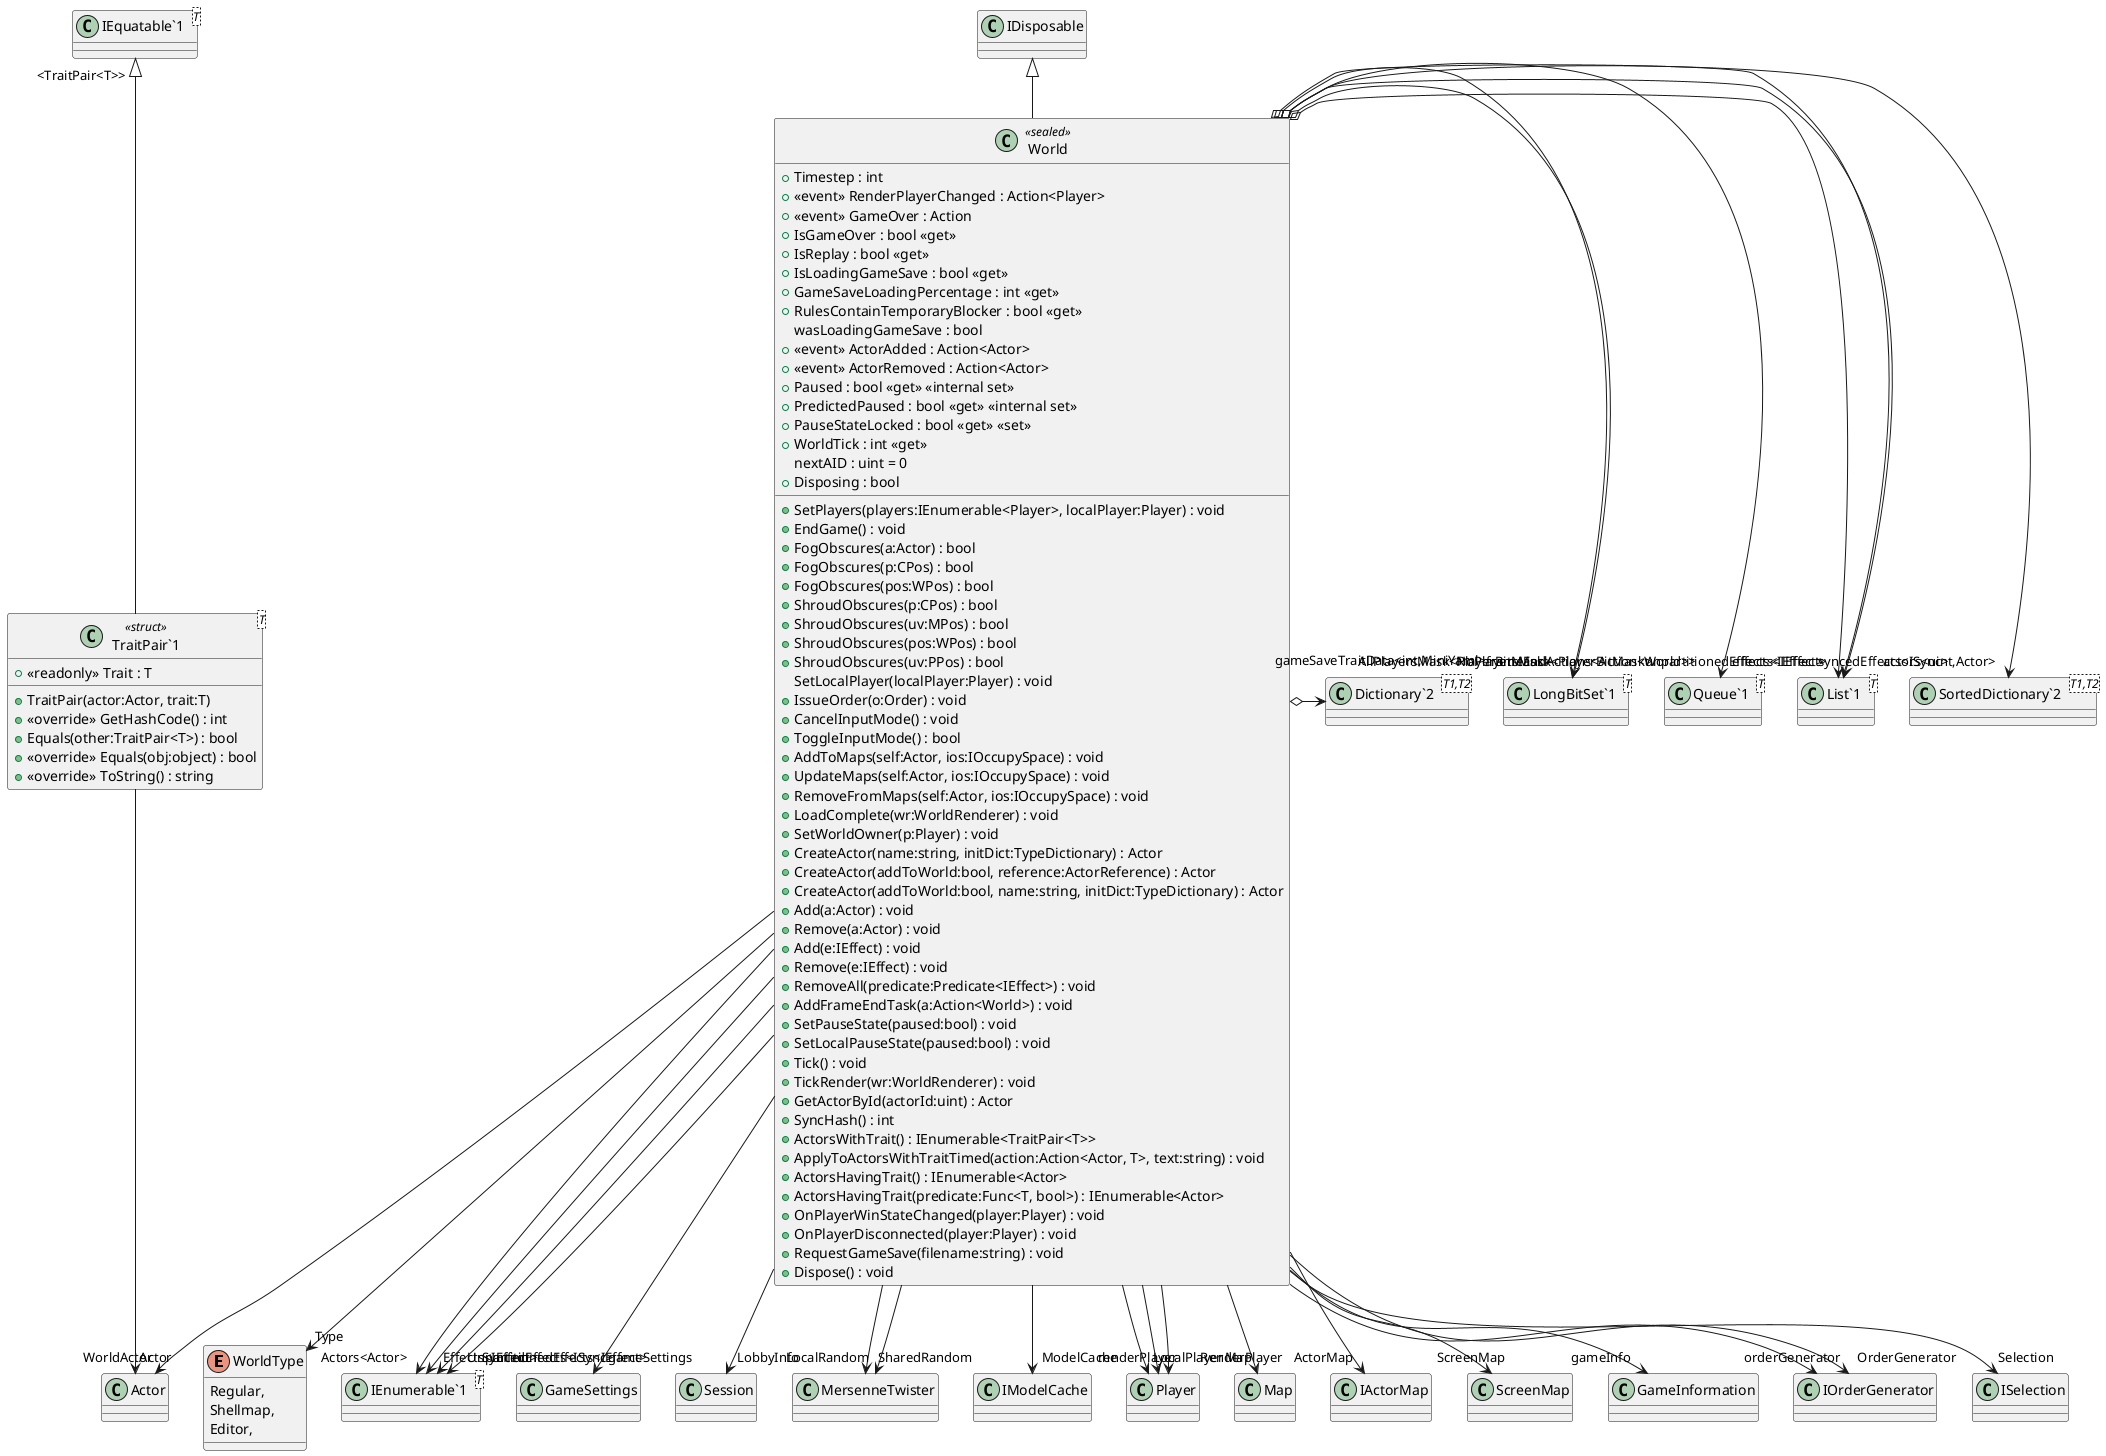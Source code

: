 @startuml
enum WorldType {
    Regular,
    Shellmap,
    Editor,
}
class World <<sealed>> {
    + Timestep : int
    +  <<event>> RenderPlayerChanged : Action<Player> 
    + SetPlayers(players:IEnumerable<Player>, localPlayer:Player) : void
    +  <<event>> GameOver : Action 
    + IsGameOver : bool <<get>>
    + EndGame() : void
    + FogObscures(a:Actor) : bool
    + FogObscures(p:CPos) : bool
    + FogObscures(pos:WPos) : bool
    + ShroudObscures(p:CPos) : bool
    + ShroudObscures(uv:MPos) : bool
    + ShroudObscures(pos:WPos) : bool
    + ShroudObscures(uv:PPos) : bool
    + IsReplay : bool <<get>>
    + IsLoadingGameSave : bool <<get>>
    + GameSaveLoadingPercentage : int <<get>>
    SetLocalPlayer(localPlayer:Player) : void
    + IssueOrder(o:Order) : void
    + CancelInputMode() : void
    + ToggleInputMode() : bool
    + RulesContainTemporaryBlocker : bool <<get>>
    wasLoadingGameSave : bool
    + AddToMaps(self:Actor, ios:IOccupySpace) : void
    + UpdateMaps(self:Actor, ios:IOccupySpace) : void
    + RemoveFromMaps(self:Actor, ios:IOccupySpace) : void
    + LoadComplete(wr:WorldRenderer) : void
    + SetWorldOwner(p:Player) : void
    + CreateActor(name:string, initDict:TypeDictionary) : Actor
    + CreateActor(addToWorld:bool, reference:ActorReference) : Actor
    + CreateActor(addToWorld:bool, name:string, initDict:TypeDictionary) : Actor
    + Add(a:Actor) : void
    + Remove(a:Actor) : void
    + Add(e:IEffect) : void
    + Remove(e:IEffect) : void
    + RemoveAll(predicate:Predicate<IEffect>) : void
    + AddFrameEndTask(a:Action<World>) : void
    +  <<event>> ActorAdded : Action<Actor> 
    +  <<event>> ActorRemoved : Action<Actor> 
    + Paused : bool <<get>> <<internal set>>
    + PredictedPaused : bool <<get>> <<internal set>>
    + PauseStateLocked : bool <<get>> <<set>>
    + WorldTick : int <<get>>
    + SetPauseState(paused:bool) : void
    + SetLocalPauseState(paused:bool) : void
    + Tick() : void
    + TickRender(wr:WorldRenderer) : void
    + GetActorById(actorId:uint) : Actor
    nextAID : uint = 0
    + SyncHash() : int
    + ActorsWithTrait() : IEnumerable<TraitPair<T>>
    + ApplyToActorsWithTraitTimed(action:Action<Actor, T>, text:string) : void
    + ActorsHavingTrait() : IEnumerable<Actor>
    + ActorsHavingTrait(predicate:Func<T, bool>) : IEnumerable<Actor>
    + OnPlayerWinStateChanged(player:Player) : void
    + OnPlayerDisconnected(player:Player) : void
    + RequestGameSave(filename:string) : void
    + Disposing : bool
    + Dispose() : void
}
class "TraitPair`1"<T> <<struct>> {
    + <<readonly>> Trait : T
    + TraitPair(actor:Actor, trait:T)
    + <<override>> GetHashCode() : int
    + Equals(other:TraitPair<T>) : bool
    + <<override>> Equals(obj:object) : bool
    + <<override>> ToString() : string
}
class "SortedDictionary`2"<T1,T2> {
}
class "List`1"<T> {
}
class "Queue`1"<T> {
}
class "LongBitSet`1"<T> {
}
class "Dictionary`2"<T1,T2> {
}
class "IEnumerable`1"<T> {
}
class "IEquatable`1"<T> {
}
IDisposable <|-- World
World o-> "actors<uint,Actor>" "SortedDictionary`2"
World o-> "effects<IEffect>" "List`1"
World o-> "unpartitionedEffects<IEffect>" "List`1"
World o-> "syncedEffects<ISync>" "List`1"
World --> "gameSettings" GameSettings
World o-> "frameEndActions<Action<World>>" "Queue`1"
World --> "LobbyInfo" Session
World --> "SharedRandom" MersenneTwister
World --> "LocalRandom" MersenneTwister
World --> "ModelCache" IModelCache
World o-> "AllPlayersMask<PlayerBitMask>" "LongBitSet`1"
World o-> "NoPlayersMask<PlayerBitMask>" "LongBitSet`1"
World --> "LocalPlayer" Player
World --> "renderPlayer" Player
World --> "RenderPlayer" Player
World --> "WorldActor" Actor
World --> "Map" Map
World --> "ActorMap" IActorMap
World --> "ScreenMap" ScreenMap
World --> "Type" WorldType
World --> "gameInfo" GameInformation
World --> "orderGenerator" IOrderGenerator
World --> "OrderGenerator" IOrderGenerator
World --> "Selection" ISelection
World o-> "gameSaveTraitData<int,MiniYaml>" "Dictionary`2"
World --> "Actors<Actor>" "IEnumerable`1"
World --> "Effects<IEffect>" "IEnumerable`1"
World --> "UnpartitionedEffects<IEffect>" "IEnumerable`1"
World --> "SyncedEffects<ISync>" "IEnumerable`1"
"IEquatable`1" "<TraitPair<T>>" <|-- "TraitPair`1"
"TraitPair`1" --> "Actor" Actor
@enduml
